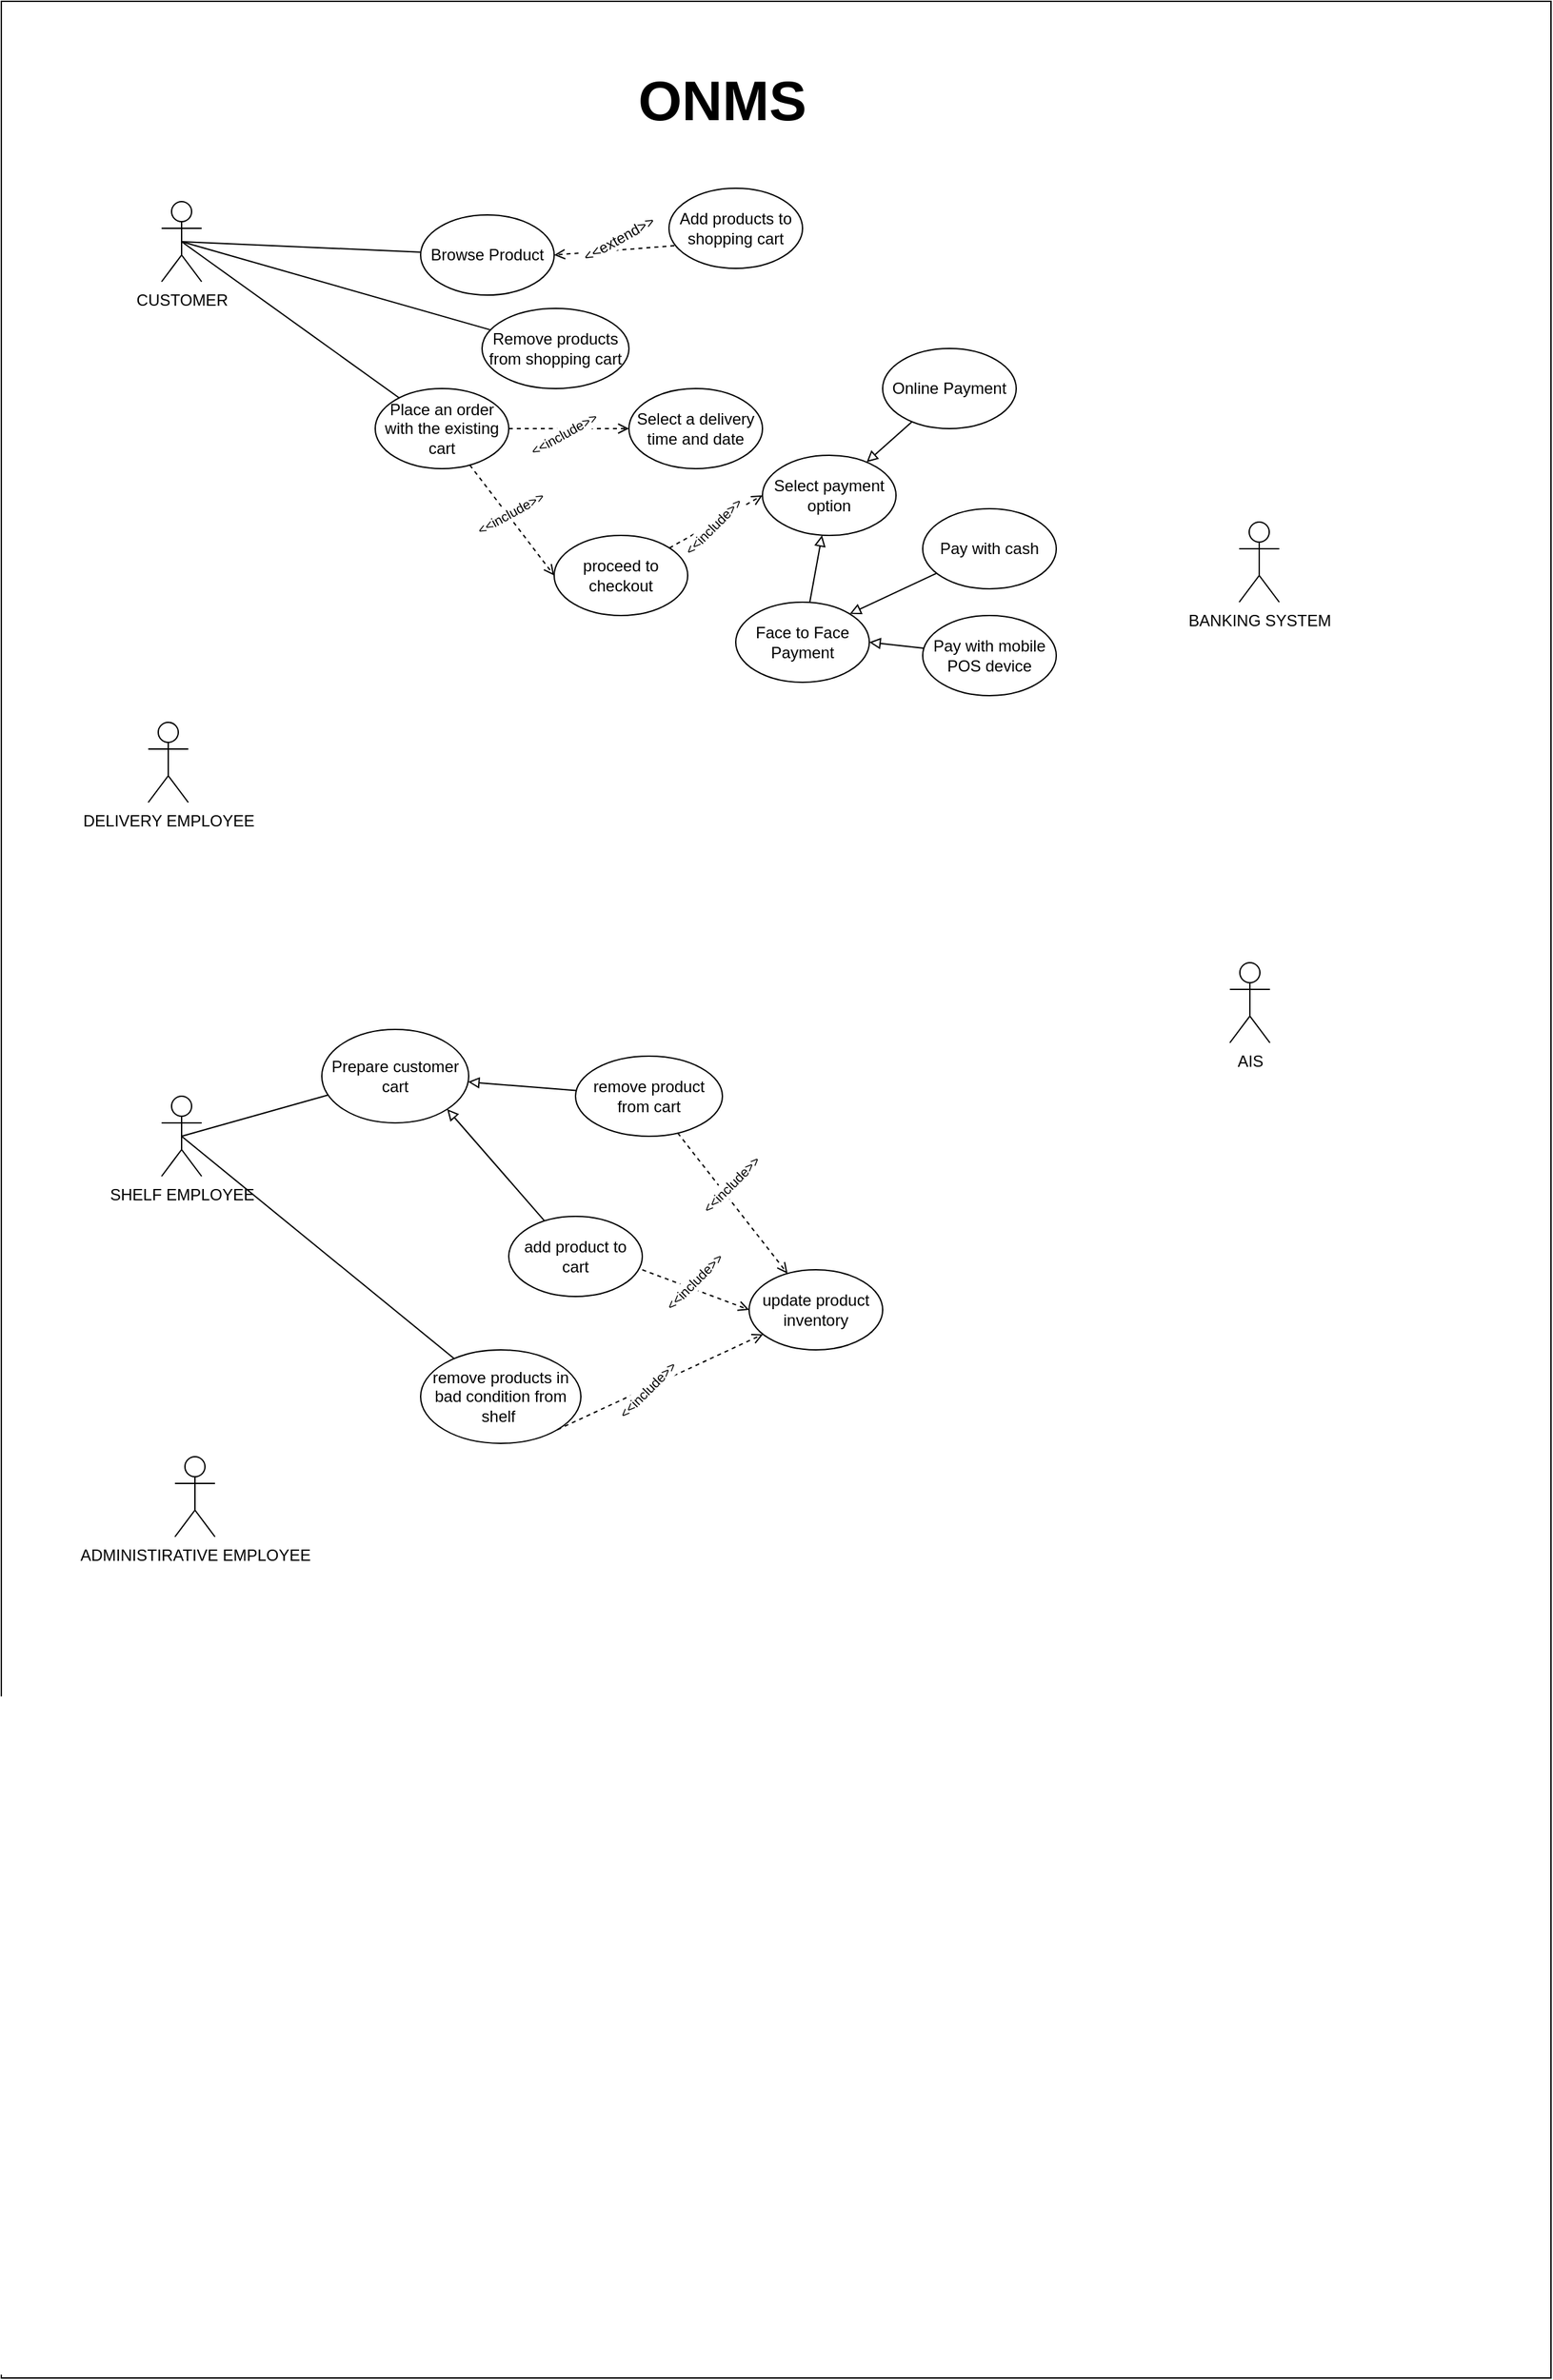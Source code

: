<mxfile version="21.1.1" type="github">
  <diagram name="Sayfa -1" id="VlHYEeJTfce4ZR7y-VUg">
    <mxGraphModel dx="2927" dy="2477" grid="1" gridSize="10" guides="1" tooltips="1" connect="1" arrows="1" fold="1" page="1" pageScale="1" pageWidth="827" pageHeight="1169" math="0" shadow="0">
      <root>
        <mxCell id="0" />
        <mxCell id="1" parent="0" />
        <mxCell id="P8AKB918pg-EpybjRqPn-62" value="" style="rounded=0;whiteSpace=wrap;html=1;" parent="1" vertex="1">
          <mxGeometry x="-100" y="-120" width="1160.5" height="1780" as="geometry" />
        </mxCell>
        <mxCell id="P8AKB918pg-EpybjRqPn-1" value="&lt;div&gt;CUSTOMER&lt;/div&gt;&lt;div&gt;&lt;br&gt;&lt;/div&gt;" style="shape=umlActor;verticalLabelPosition=bottom;verticalAlign=top;html=1;outlineConnect=0;" parent="1" vertex="1">
          <mxGeometry x="20" y="30" width="30" height="60" as="geometry" />
        </mxCell>
        <mxCell id="P8AKB918pg-EpybjRqPn-3" value="&lt;div&gt;SHELF EMPLOYEE&lt;/div&gt;&lt;div&gt;&lt;br&gt;&lt;/div&gt;" style="shape=umlActor;verticalLabelPosition=bottom;verticalAlign=top;html=1;outlineConnect=0;" parent="1" vertex="1">
          <mxGeometry x="20" y="700" width="30" height="60" as="geometry" />
        </mxCell>
        <mxCell id="P8AKB918pg-EpybjRqPn-4" value="&lt;div&gt;DELIVERY EMPLOYEE&lt;/div&gt;&lt;div&gt;&lt;br&gt;&lt;/div&gt;" style="shape=umlActor;verticalLabelPosition=bottom;verticalAlign=top;html=1;outlineConnect=0;" parent="1" vertex="1">
          <mxGeometry x="10" y="420" width="30" height="60" as="geometry" />
        </mxCell>
        <mxCell id="P8AKB918pg-EpybjRqPn-5" value="&lt;div&gt;ADMINISTIRATIVE EMPLOYEE&lt;/div&gt;&lt;div&gt;&lt;br&gt;&lt;/div&gt;" style="shape=umlActor;verticalLabelPosition=bottom;verticalAlign=top;html=1;outlineConnect=0;" parent="1" vertex="1">
          <mxGeometry x="30" y="970" width="30" height="60" as="geometry" />
        </mxCell>
        <mxCell id="P8AKB918pg-EpybjRqPn-8" value="BANKING SYSTEM" style="shape=umlActor;verticalLabelPosition=bottom;verticalAlign=top;html=1;outlineConnect=0;" parent="1" vertex="1">
          <mxGeometry x="827" y="270" width="30" height="60" as="geometry" />
        </mxCell>
        <mxCell id="P8AKB918pg-EpybjRqPn-11" value="Browse Product" style="ellipse;whiteSpace=wrap;html=1;" parent="1" vertex="1">
          <mxGeometry x="214" y="40" width="100" height="60" as="geometry" />
        </mxCell>
        <mxCell id="P8AKB918pg-EpybjRqPn-13" value="Add products to shopping cart" style="ellipse;whiteSpace=wrap;html=1;" parent="1" vertex="1">
          <mxGeometry x="400" y="20" width="100" height="60" as="geometry" />
        </mxCell>
        <mxCell id="P8AKB918pg-EpybjRqPn-15" value="Remove products from shopping cart" style="ellipse;whiteSpace=wrap;html=1;" parent="1" vertex="1">
          <mxGeometry x="260" y="110" width="110" height="60" as="geometry" />
        </mxCell>
        <mxCell id="P8AKB918pg-EpybjRqPn-19" value="" style="endArrow=none;html=1;rounded=0;exitX=0.5;exitY=0.5;exitDx=0;exitDy=0;exitPerimeter=0;" parent="1" source="P8AKB918pg-EpybjRqPn-1" target="P8AKB918pg-EpybjRqPn-11" edge="1">
          <mxGeometry width="50" height="50" relative="1" as="geometry">
            <mxPoint x="170" y="95" as="sourcePoint" />
            <mxPoint x="220" y="45" as="targetPoint" />
          </mxGeometry>
        </mxCell>
        <mxCell id="P8AKB918pg-EpybjRqPn-23" value="" style="endArrow=none;html=1;rounded=0;exitX=0.5;exitY=0.5;exitDx=0;exitDy=0;exitPerimeter=0;" parent="1" source="P8AKB918pg-EpybjRqPn-1" target="P8AKB918pg-EpybjRqPn-15" edge="1">
          <mxGeometry width="50" height="50" relative="1" as="geometry">
            <mxPoint x="160" y="210" as="sourcePoint" />
            <mxPoint x="210" y="160" as="targetPoint" />
          </mxGeometry>
        </mxCell>
        <mxCell id="P8AKB918pg-EpybjRqPn-25" value="&lt;div&gt;Place an order with the existing cart&lt;/div&gt;" style="ellipse;whiteSpace=wrap;html=1;" parent="1" vertex="1">
          <mxGeometry x="180" y="170" width="100" height="60" as="geometry" />
        </mxCell>
        <mxCell id="P8AKB918pg-EpybjRqPn-27" value="" style="endArrow=none;html=1;rounded=0;exitX=0.5;exitY=0.5;exitDx=0;exitDy=0;exitPerimeter=0;" parent="1" source="P8AKB918pg-EpybjRqPn-1" target="P8AKB918pg-EpybjRqPn-25" edge="1">
          <mxGeometry width="50" height="50" relative="1" as="geometry">
            <mxPoint x="110" y="270" as="sourcePoint" />
            <mxPoint x="160" y="220" as="targetPoint" />
          </mxGeometry>
        </mxCell>
        <mxCell id="P8AKB918pg-EpybjRqPn-29" value="Select a delivery time and date" style="ellipse;whiteSpace=wrap;html=1;" parent="1" vertex="1">
          <mxGeometry x="370" y="170" width="100" height="60" as="geometry" />
        </mxCell>
        <mxCell id="P8AKB918pg-EpybjRqPn-31" value="" style="endArrow=open;rounded=0;entryX=0;entryY=0.5;entryDx=0;entryDy=0;endFill=0;dashed=1;align=center;horizontal=1;strokeColor=default;metaEdit=0;html=1;labelBorderColor=none;" parent="1" source="P8AKB918pg-EpybjRqPn-25" target="P8AKB918pg-EpybjRqPn-29" edge="1">
          <mxGeometry width="50" height="50" relative="1" as="geometry">
            <mxPoint x="260" y="270" as="sourcePoint" />
            <mxPoint x="310" y="220" as="targetPoint" />
          </mxGeometry>
        </mxCell>
        <mxCell id="P8AKB918pg-EpybjRqPn-34" value="&lt;font style=&quot;font-size: 10px;&quot;&gt;&amp;lt;&amp;lt;include&amp;gt;&amp;gt;&lt;/font&gt;" style="edgeLabel;html=1;align=center;verticalAlign=middle;resizable=0;points=[];rotation=-29;" parent="P8AKB918pg-EpybjRqPn-31" vertex="1" connectable="0">
          <mxGeometry x="-0.234" relative="1" as="geometry">
            <mxPoint x="6" y="4" as="offset" />
          </mxGeometry>
        </mxCell>
        <mxCell id="P8AKB918pg-EpybjRqPn-37" value="proceed to checkout" style="ellipse;whiteSpace=wrap;html=1;" parent="1" vertex="1">
          <mxGeometry x="314" y="280" width="100" height="60" as="geometry" />
        </mxCell>
        <mxCell id="P8AKB918pg-EpybjRqPn-38" value="" style="endArrow=open;rounded=0;entryX=0;entryY=0.5;entryDx=0;entryDy=0;endFill=0;dashed=1;align=center;horizontal=1;strokeColor=default;metaEdit=0;html=1;labelBorderColor=none;" parent="1" source="P8AKB918pg-EpybjRqPn-25" target="P8AKB918pg-EpybjRqPn-37" edge="1">
          <mxGeometry width="50" height="50" relative="1" as="geometry">
            <mxPoint x="220" y="293" as="sourcePoint" />
            <mxPoint x="270" y="280" as="targetPoint" />
          </mxGeometry>
        </mxCell>
        <mxCell id="P8AKB918pg-EpybjRqPn-39" value="&lt;font style=&quot;font-size: 10px;&quot;&gt;&amp;lt;&amp;lt;include&amp;gt;&amp;gt;&lt;/font&gt;" style="edgeLabel;html=1;align=center;verticalAlign=middle;resizable=0;points=[];rotation=-29;" parent="P8AKB918pg-EpybjRqPn-38" vertex="1" connectable="0">
          <mxGeometry x="-0.234" relative="1" as="geometry">
            <mxPoint x="6" y="4" as="offset" />
          </mxGeometry>
        </mxCell>
        <mxCell id="P8AKB918pg-EpybjRqPn-41" value="" style="endArrow=open;rounded=0;entryX=1;entryY=0.5;entryDx=0;entryDy=0;endFill=0;dashed=1;align=center;horizontal=1;strokeColor=default;metaEdit=0;html=1;labelBorderColor=none;exitX=0.04;exitY=0.717;exitDx=0;exitDy=0;exitPerimeter=0;" parent="1" source="P8AKB918pg-EpybjRqPn-13" target="P8AKB918pg-EpybjRqPn-11" edge="1">
          <mxGeometry width="50" height="50" relative="1" as="geometry">
            <mxPoint x="360" y="90" as="sourcePoint" />
            <mxPoint x="450" y="90" as="targetPoint" />
          </mxGeometry>
        </mxCell>
        <mxCell id="P8AKB918pg-EpybjRqPn-42" value="&amp;lt;&amp;lt;extend&amp;gt;&amp;gt;" style="edgeLabel;html=1;align=center;verticalAlign=middle;resizable=0;points=[];rotation=-29;" parent="P8AKB918pg-EpybjRqPn-41" vertex="1" connectable="0">
          <mxGeometry x="-0.234" relative="1" as="geometry">
            <mxPoint x="-8" y="-8" as="offset" />
          </mxGeometry>
        </mxCell>
        <mxCell id="P8AKB918pg-EpybjRqPn-44" value="Select payment option" style="ellipse;whiteSpace=wrap;html=1;" parent="1" vertex="1">
          <mxGeometry x="470" y="220" width="100" height="60" as="geometry" />
        </mxCell>
        <mxCell id="P8AKB918pg-EpybjRqPn-45" value="" style="endArrow=open;rounded=0;entryX=0;entryY=0.5;entryDx=0;entryDy=0;endFill=0;dashed=1;align=center;horizontal=1;strokeColor=default;metaEdit=0;html=1;labelBorderColor=none;" parent="1" source="P8AKB918pg-EpybjRqPn-37" target="P8AKB918pg-EpybjRqPn-44" edge="1">
          <mxGeometry width="50" height="50" relative="1" as="geometry">
            <mxPoint x="450" y="350" as="sourcePoint" />
            <mxPoint x="444" y="330" as="targetPoint" />
          </mxGeometry>
        </mxCell>
        <mxCell id="P8AKB918pg-EpybjRqPn-46" value="&lt;font style=&quot;font-size: 10px;&quot;&gt;&amp;lt;&amp;lt;include&amp;gt;&amp;gt;&lt;/font&gt;" style="edgeLabel;html=1;align=center;verticalAlign=middle;resizable=0;points=[];rotation=-45;" parent="P8AKB918pg-EpybjRqPn-45" vertex="1" connectable="0">
          <mxGeometry x="-0.234" relative="1" as="geometry">
            <mxPoint x="6" y="-1" as="offset" />
          </mxGeometry>
        </mxCell>
        <mxCell id="P8AKB918pg-EpybjRqPn-47" value="Online Payment" style="ellipse;whiteSpace=wrap;html=1;" parent="1" vertex="1">
          <mxGeometry x="560" y="140" width="100" height="60" as="geometry" />
        </mxCell>
        <mxCell id="P8AKB918pg-EpybjRqPn-48" value="" style="endArrow=block;html=1;rounded=0;endFill=0;" parent="1" source="P8AKB918pg-EpybjRqPn-47" target="P8AKB918pg-EpybjRqPn-44" edge="1">
          <mxGeometry width="50" height="50" relative="1" as="geometry">
            <mxPoint x="410" y="340" as="sourcePoint" />
            <mxPoint x="460" y="290" as="targetPoint" />
          </mxGeometry>
        </mxCell>
        <mxCell id="P8AKB918pg-EpybjRqPn-49" value="Face to Face Payment" style="ellipse;whiteSpace=wrap;html=1;" parent="1" vertex="1">
          <mxGeometry x="450" y="330" width="100" height="60" as="geometry" />
        </mxCell>
        <mxCell id="P8AKB918pg-EpybjRqPn-50" value="" style="endArrow=block;html=1;rounded=0;endFill=0;" parent="1" source="P8AKB918pg-EpybjRqPn-49" target="P8AKB918pg-EpybjRqPn-44" edge="1">
          <mxGeometry width="50" height="50" relative="1" as="geometry">
            <mxPoint x="553.74" y="160" as="sourcePoint" />
            <mxPoint x="550.003" y="191.969" as="targetPoint" />
          </mxGeometry>
        </mxCell>
        <mxCell id="P8AKB918pg-EpybjRqPn-53" value="Pay with mobile POS device" style="ellipse;whiteSpace=wrap;html=1;" parent="1" vertex="1">
          <mxGeometry x="590" y="340" width="100" height="60" as="geometry" />
        </mxCell>
        <mxCell id="P8AKB918pg-EpybjRqPn-54" value="" style="endArrow=block;html=1;rounded=0;endFill=0;entryX=1;entryY=0.5;entryDx=0;entryDy=0;" parent="1" source="P8AKB918pg-EpybjRqPn-53" target="P8AKB918pg-EpybjRqPn-49" edge="1">
          <mxGeometry width="50" height="50" relative="1" as="geometry">
            <mxPoint x="563.74" y="170" as="sourcePoint" />
            <mxPoint x="530" y="290" as="targetPoint" />
          </mxGeometry>
        </mxCell>
        <mxCell id="P8AKB918pg-EpybjRqPn-55" value="Pay with cash" style="ellipse;whiteSpace=wrap;html=1;" parent="1" vertex="1">
          <mxGeometry x="590" y="260" width="100" height="60" as="geometry" />
        </mxCell>
        <mxCell id="P8AKB918pg-EpybjRqPn-56" value="" style="endArrow=block;html=1;rounded=0;endFill=0;entryX=1;entryY=0;entryDx=0;entryDy=0;" parent="1" source="P8AKB918pg-EpybjRqPn-55" target="P8AKB918pg-EpybjRqPn-49" edge="1">
          <mxGeometry width="50" height="50" relative="1" as="geometry">
            <mxPoint x="573.74" y="180" as="sourcePoint" />
            <mxPoint x="540" y="300" as="targetPoint" />
          </mxGeometry>
        </mxCell>
        <mxCell id="P8AKB918pg-EpybjRqPn-61" value="AIS" style="shape=umlActor;verticalLabelPosition=bottom;verticalAlign=top;html=1;outlineConnect=0;" parent="1" vertex="1">
          <mxGeometry x="820" y="600" width="30" height="60" as="geometry" />
        </mxCell>
        <mxCell id="P8AKB918pg-EpybjRqPn-67" value="&lt;font style=&quot;font-size: 42px;&quot;&gt;&lt;b&gt;ONMS&lt;/b&gt;&lt;/font&gt;" style="text;html=1;strokeColor=none;fillColor=none;align=center;verticalAlign=middle;whiteSpace=wrap;rounded=0;" parent="1" vertex="1">
          <mxGeometry x="360" y="-70" width="160" height="50" as="geometry" />
        </mxCell>
        <mxCell id="P8AKB918pg-EpybjRqPn-69" value="Prepare customer cart" style="ellipse;whiteSpace=wrap;html=1;" parent="1" vertex="1">
          <mxGeometry x="140" y="650" width="110" height="70" as="geometry" />
        </mxCell>
        <mxCell id="P8AKB918pg-EpybjRqPn-70" value="" style="endArrow=none;html=1;rounded=0;exitX=0.5;exitY=0.5;exitDx=0;exitDy=0;exitPerimeter=0;" parent="1" source="P8AKB918pg-EpybjRqPn-3" target="P8AKB918pg-EpybjRqPn-69" edge="1">
          <mxGeometry width="50" height="50" relative="1" as="geometry">
            <mxPoint x="89" y="630" as="sourcePoint" />
            <mxPoint x="194" y="780" as="targetPoint" />
          </mxGeometry>
        </mxCell>
        <mxCell id="P8AKB918pg-EpybjRqPn-71" value="remove product from cart" style="ellipse;whiteSpace=wrap;html=1;" parent="1" vertex="1">
          <mxGeometry x="330" y="670" width="110" height="60" as="geometry" />
        </mxCell>
        <mxCell id="P8AKB918pg-EpybjRqPn-72" value="" style="endArrow=block;html=1;rounded=0;endFill=0;" parent="1" source="P8AKB918pg-EpybjRqPn-71" target="P8AKB918pg-EpybjRqPn-69" edge="1">
          <mxGeometry width="50" height="50" relative="1" as="geometry">
            <mxPoint x="363.74" y="430" as="sourcePoint" />
            <mxPoint x="230.0" y="625" as="targetPoint" />
          </mxGeometry>
        </mxCell>
        <mxCell id="P8AKB918pg-EpybjRqPn-74" value="add product  to cart" style="ellipse;whiteSpace=wrap;html=1;" parent="1" vertex="1">
          <mxGeometry x="280" y="790" width="100" height="60" as="geometry" />
        </mxCell>
        <mxCell id="P8AKB918pg-EpybjRqPn-75" value="" style="endArrow=block;html=1;rounded=0;endFill=0;entryX=1;entryY=1;entryDx=0;entryDy=0;" parent="1" source="P8AKB918pg-EpybjRqPn-74" target="P8AKB918pg-EpybjRqPn-69" edge="1">
          <mxGeometry width="50" height="50" relative="1" as="geometry">
            <mxPoint x="347.46" y="540" as="sourcePoint" />
            <mxPoint x="220.002" y="719.182" as="targetPoint" />
          </mxGeometry>
        </mxCell>
        <mxCell id="P8AKB918pg-EpybjRqPn-82" value="update product inventory " style="ellipse;whiteSpace=wrap;html=1;" parent="1" vertex="1">
          <mxGeometry x="460" y="830" width="100" height="60" as="geometry" />
        </mxCell>
        <mxCell id="P8AKB918pg-EpybjRqPn-83" value="" style="endArrow=open;rounded=0;entryX=0;entryY=0.5;entryDx=0;entryDy=0;endFill=0;dashed=1;align=center;horizontal=1;strokeColor=default;metaEdit=0;html=1;labelBorderColor=none;exitX=1;exitY=0.667;exitDx=0;exitDy=0;exitPerimeter=0;" parent="1" source="P8AKB918pg-EpybjRqPn-74" target="P8AKB918pg-EpybjRqPn-82" edge="1">
          <mxGeometry width="50" height="50" relative="1" as="geometry">
            <mxPoint x="332.5" y="700" as="sourcePoint" />
            <mxPoint x="351.5" y="753" as="targetPoint" />
          </mxGeometry>
        </mxCell>
        <mxCell id="P8AKB918pg-EpybjRqPn-84" value="&lt;font style=&quot;font-size: 10px;&quot;&gt;&amp;lt;&amp;lt;include&amp;gt;&amp;gt;&lt;/font&gt;" style="edgeLabel;html=1;align=center;verticalAlign=middle;resizable=0;points=[];rotation=-45;" parent="P8AKB918pg-EpybjRqPn-83" vertex="1" connectable="0">
          <mxGeometry x="-0.234" relative="1" as="geometry">
            <mxPoint x="8" y="-2" as="offset" />
          </mxGeometry>
        </mxCell>
        <mxCell id="P8AKB918pg-EpybjRqPn-87" value="" style="endArrow=open;rounded=0;endFill=0;dashed=1;align=center;horizontal=1;strokeColor=default;metaEdit=0;html=1;labelBorderColor=none;" parent="1" source="P8AKB918pg-EpybjRqPn-71" target="P8AKB918pg-EpybjRqPn-82" edge="1">
          <mxGeometry width="50" height="50" relative="1" as="geometry">
            <mxPoint x="320" y="730" as="sourcePoint" />
            <mxPoint x="390" y="650" as="targetPoint" />
          </mxGeometry>
        </mxCell>
        <mxCell id="P8AKB918pg-EpybjRqPn-88" value="&lt;font style=&quot;font-size: 10px;&quot;&gt;&amp;lt;&amp;lt;include&amp;gt;&amp;gt;&lt;/font&gt;" style="edgeLabel;html=1;align=center;verticalAlign=middle;resizable=0;points=[];rotation=-45;" parent="P8AKB918pg-EpybjRqPn-87" vertex="1" connectable="0">
          <mxGeometry x="-0.234" relative="1" as="geometry">
            <mxPoint x="8" y="-2" as="offset" />
          </mxGeometry>
        </mxCell>
        <mxCell id="P8AKB918pg-EpybjRqPn-89" value="remove products in bad condition from shelf&amp;nbsp; " style="ellipse;whiteSpace=wrap;html=1;" parent="1" vertex="1">
          <mxGeometry x="214" y="890" width="120" height="70" as="geometry" />
        </mxCell>
        <mxCell id="P8AKB918pg-EpybjRqPn-90" value="" style="endArrow=none;html=1;rounded=0;exitX=0.5;exitY=0.5;exitDx=0;exitDy=0;exitPerimeter=0;" parent="1" source="P8AKB918pg-EpybjRqPn-3" target="P8AKB918pg-EpybjRqPn-89" edge="1">
          <mxGeometry width="50" height="50" relative="1" as="geometry">
            <mxPoint x="25" y="700" as="sourcePoint" />
            <mxPoint x="360" y="760" as="targetPoint" />
          </mxGeometry>
        </mxCell>
        <mxCell id="P8AKB918pg-EpybjRqPn-91" value="" style="endArrow=open;rounded=0;endFill=0;dashed=1;align=center;horizontal=1;strokeColor=default;metaEdit=0;html=1;labelBorderColor=none;exitX=1;exitY=1;exitDx=0;exitDy=0;" parent="1" source="P8AKB918pg-EpybjRqPn-89" target="P8AKB918pg-EpybjRqPn-82" edge="1">
          <mxGeometry width="50" height="50" relative="1" as="geometry">
            <mxPoint x="414" y="600" as="sourcePoint" />
            <mxPoint x="471" y="629" as="targetPoint" />
          </mxGeometry>
        </mxCell>
        <mxCell id="P8AKB918pg-EpybjRqPn-92" value="&lt;font style=&quot;font-size: 10px;&quot;&gt;&amp;lt;&amp;lt;include&amp;gt;&amp;gt;&lt;/font&gt;" style="edgeLabel;html=1;align=center;verticalAlign=middle;resizable=0;points=[];rotation=-45;" parent="P8AKB918pg-EpybjRqPn-91" vertex="1" connectable="0">
          <mxGeometry x="-0.234" relative="1" as="geometry">
            <mxPoint x="8" y="-2" as="offset" />
          </mxGeometry>
        </mxCell>
      </root>
    </mxGraphModel>
  </diagram>
</mxfile>

